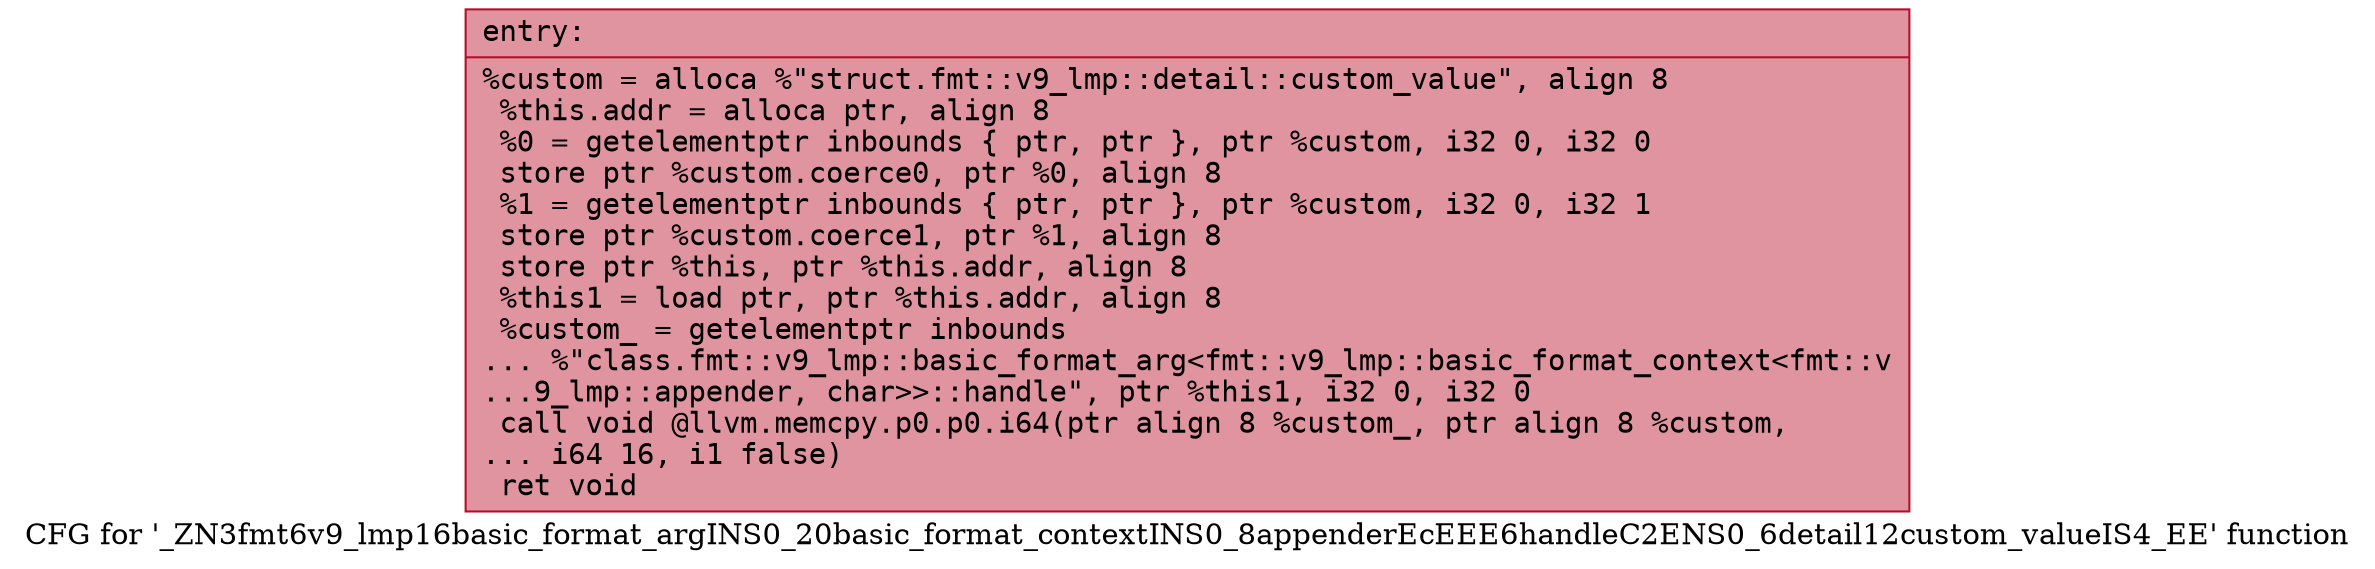 digraph "CFG for '_ZN3fmt6v9_lmp16basic_format_argINS0_20basic_format_contextINS0_8appenderEcEEE6handleC2ENS0_6detail12custom_valueIS4_EE' function" {
	label="CFG for '_ZN3fmt6v9_lmp16basic_format_argINS0_20basic_format_contextINS0_8appenderEcEEE6handleC2ENS0_6detail12custom_valueIS4_EE' function";

	Node0x556bfeb26270 [shape=record,color="#b70d28ff", style=filled, fillcolor="#b70d2870" fontname="Courier",label="{entry:\l|  %custom = alloca %\"struct.fmt::v9_lmp::detail::custom_value\", align 8\l  %this.addr = alloca ptr, align 8\l  %0 = getelementptr inbounds \{ ptr, ptr \}, ptr %custom, i32 0, i32 0\l  store ptr %custom.coerce0, ptr %0, align 8\l  %1 = getelementptr inbounds \{ ptr, ptr \}, ptr %custom, i32 0, i32 1\l  store ptr %custom.coerce1, ptr %1, align 8\l  store ptr %this, ptr %this.addr, align 8\l  %this1 = load ptr, ptr %this.addr, align 8\l  %custom_ = getelementptr inbounds\l... %\"class.fmt::v9_lmp::basic_format_arg\<fmt::v9_lmp::basic_format_context\<fmt::v\l...9_lmp::appender, char\>\>::handle\", ptr %this1, i32 0, i32 0\l  call void @llvm.memcpy.p0.p0.i64(ptr align 8 %custom_, ptr align 8 %custom,\l... i64 16, i1 false)\l  ret void\l}"];
}
